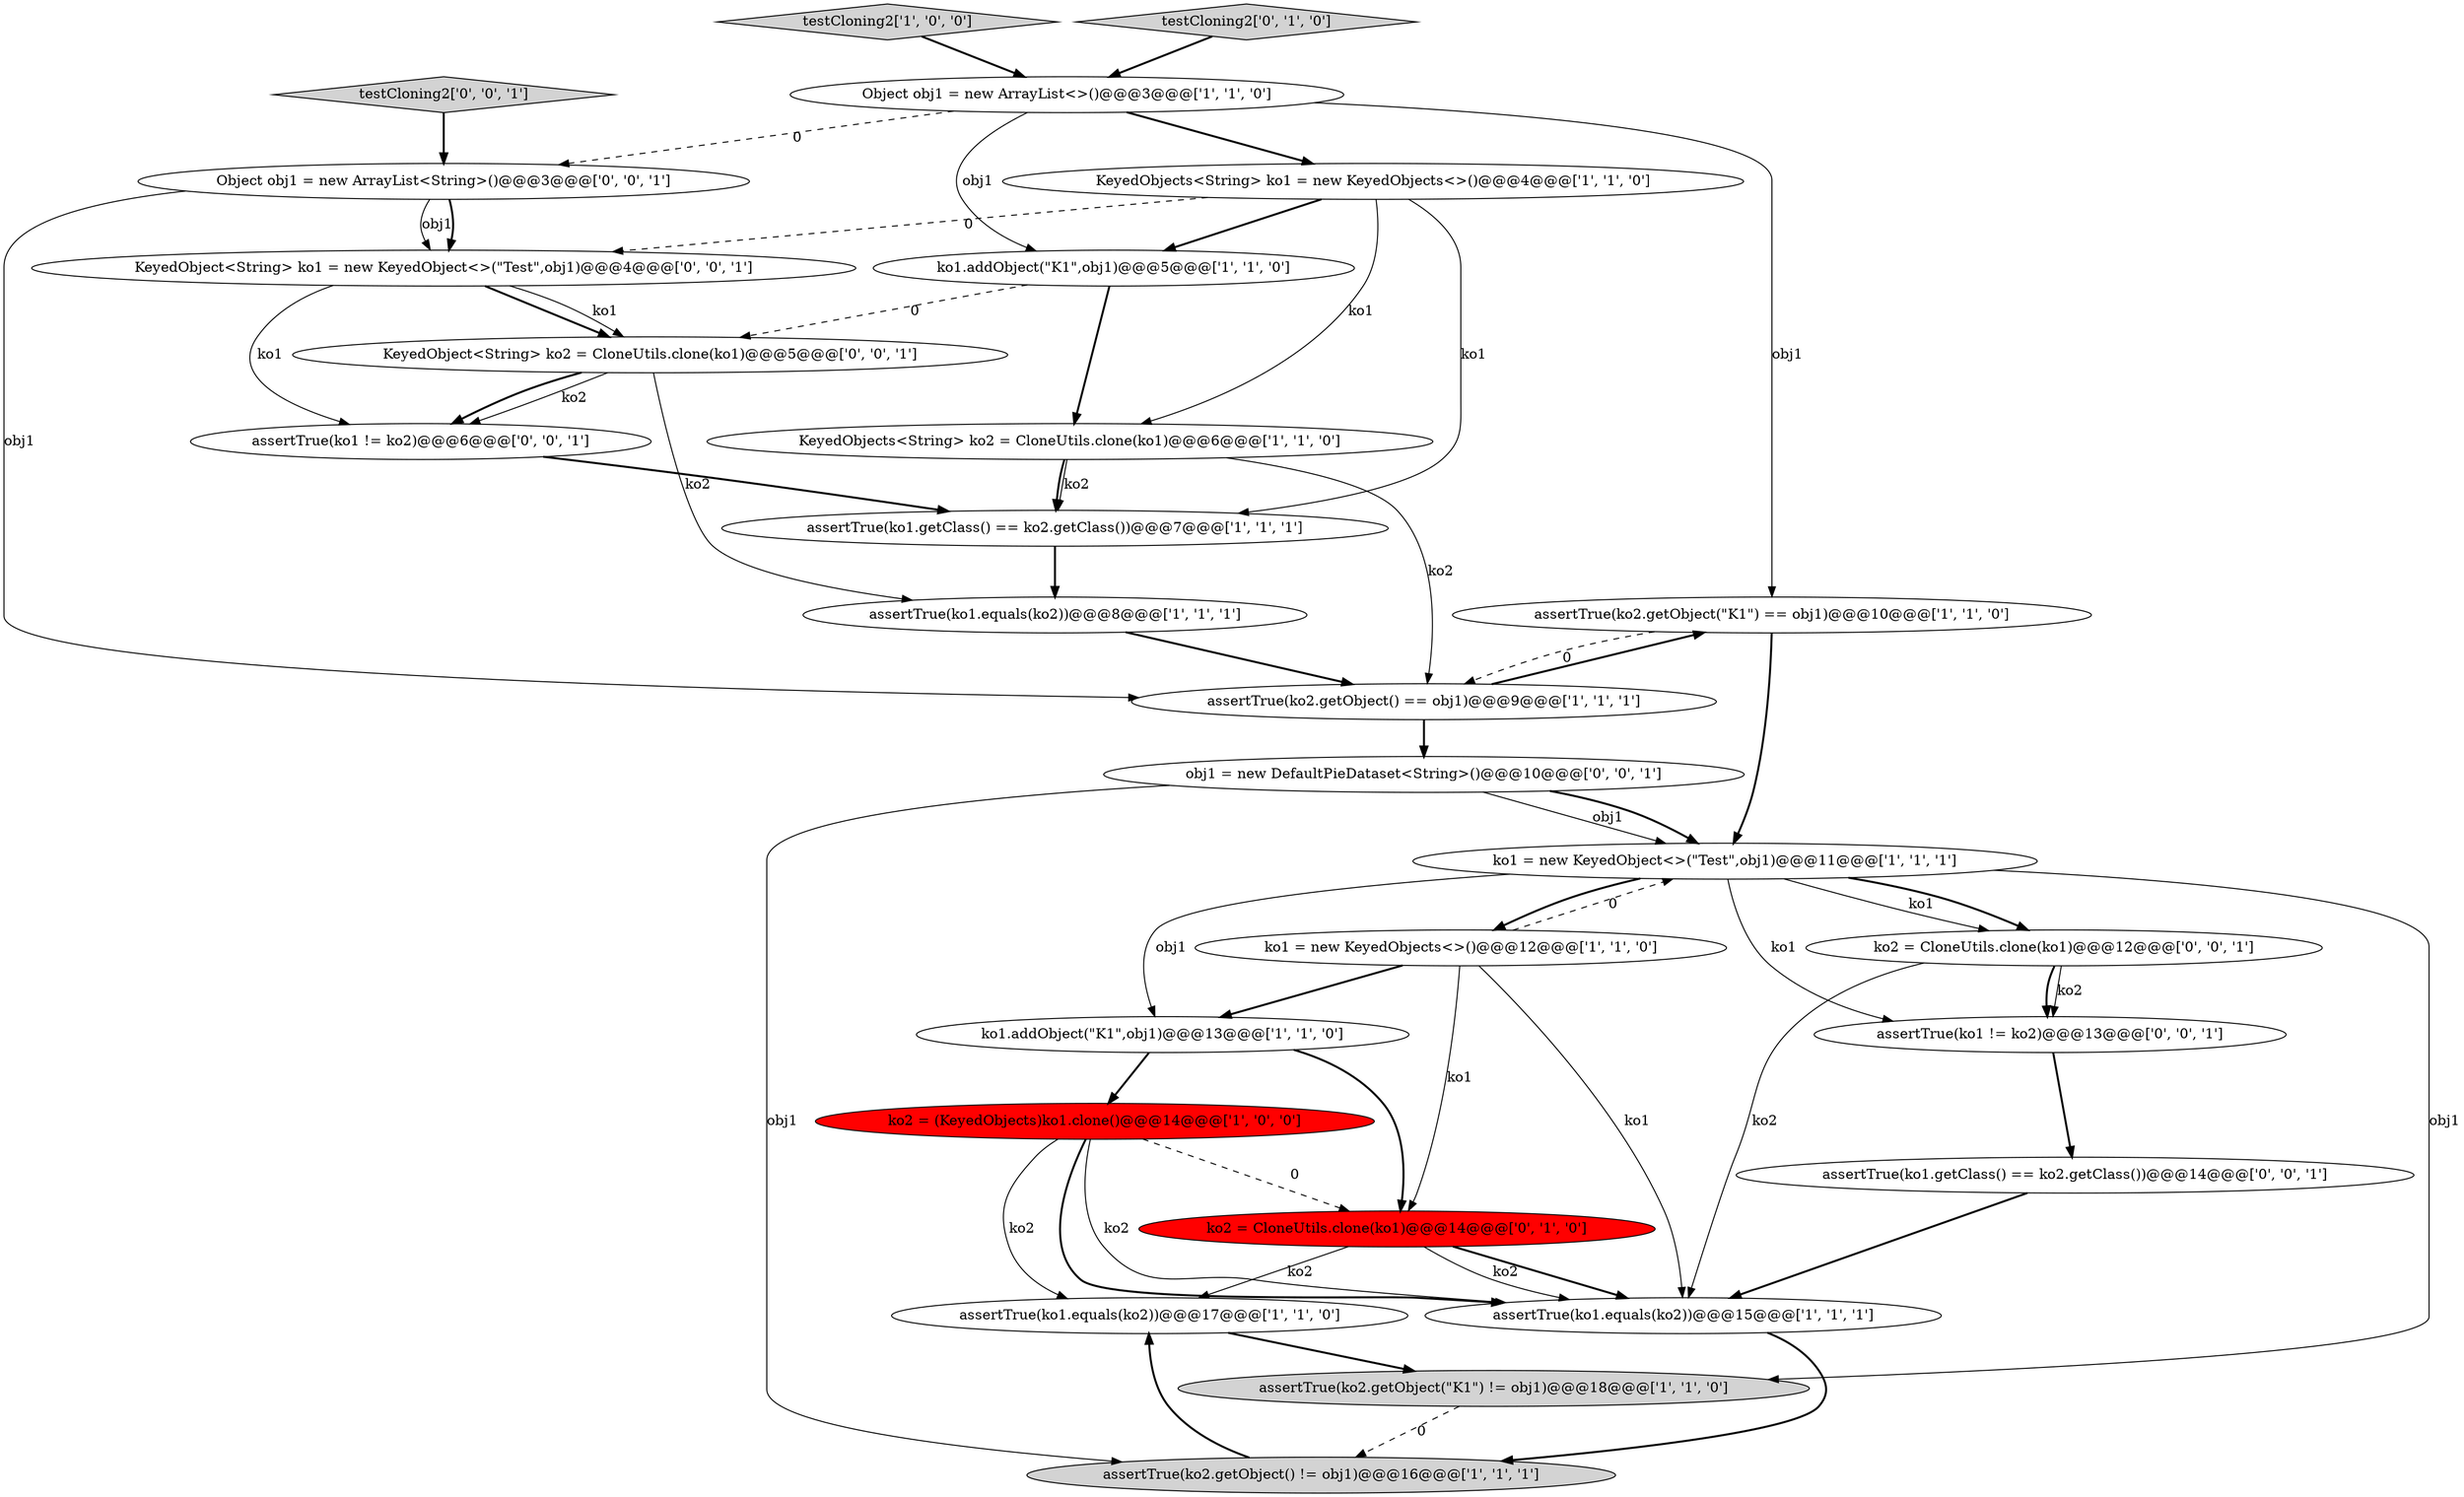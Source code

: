 digraph {
17 [style = filled, label = "ko2 = CloneUtils.clone(ko1)@@@14@@@['0', '1', '0']", fillcolor = red, shape = ellipse image = "AAA1AAABBB2BBB"];
1 [style = filled, label = "assertTrue(ko1.equals(ko2))@@@8@@@['1', '1', '1']", fillcolor = white, shape = ellipse image = "AAA0AAABBB1BBB"];
8 [style = filled, label = "ko1 = new KeyedObjects<>()@@@12@@@['1', '1', '0']", fillcolor = white, shape = ellipse image = "AAA0AAABBB1BBB"];
9 [style = filled, label = "assertTrue(ko2.getObject(\"K1\") != obj1)@@@18@@@['1', '1', '0']", fillcolor = lightgray, shape = ellipse image = "AAA0AAABBB1BBB"];
10 [style = filled, label = "ko1 = new KeyedObject<>(\"Test\",obj1)@@@11@@@['1', '1', '1']", fillcolor = white, shape = ellipse image = "AAA0AAABBB1BBB"];
22 [style = filled, label = "assertTrue(ko1.getClass() == ko2.getClass())@@@14@@@['0', '0', '1']", fillcolor = white, shape = ellipse image = "AAA0AAABBB3BBB"];
23 [style = filled, label = "obj1 = new DefaultPieDataset<String>()@@@10@@@['0', '0', '1']", fillcolor = white, shape = ellipse image = "AAA0AAABBB3BBB"];
7 [style = filled, label = "assertTrue(ko1.getClass() == ko2.getClass())@@@7@@@['1', '1', '1']", fillcolor = white, shape = ellipse image = "AAA0AAABBB1BBB"];
19 [style = filled, label = "assertTrue(ko1 != ko2)@@@6@@@['0', '0', '1']", fillcolor = white, shape = ellipse image = "AAA0AAABBB3BBB"];
2 [style = filled, label = "ko2 = (KeyedObjects)ko1.clone()@@@14@@@['1', '0', '0']", fillcolor = red, shape = ellipse image = "AAA1AAABBB1BBB"];
13 [style = filled, label = "KeyedObjects<String> ko1 = new KeyedObjects<>()@@@4@@@['1', '1', '0']", fillcolor = white, shape = ellipse image = "AAA0AAABBB1BBB"];
6 [style = filled, label = "Object obj1 = new ArrayList<>()@@@3@@@['1', '1', '0']", fillcolor = white, shape = ellipse image = "AAA0AAABBB1BBB"];
26 [style = filled, label = "ko2 = CloneUtils.clone(ko1)@@@12@@@['0', '0', '1']", fillcolor = white, shape = ellipse image = "AAA0AAABBB3BBB"];
14 [style = filled, label = "testCloning2['1', '0', '0']", fillcolor = lightgray, shape = diamond image = "AAA0AAABBB1BBB"];
11 [style = filled, label = "ko1.addObject(\"K1\",obj1)@@@13@@@['1', '1', '0']", fillcolor = white, shape = ellipse image = "AAA0AAABBB1BBB"];
15 [style = filled, label = "assertTrue(ko2.getObject(\"K1\") == obj1)@@@10@@@['1', '1', '0']", fillcolor = white, shape = ellipse image = "AAA0AAABBB1BBB"];
27 [style = filled, label = "assertTrue(ko1 != ko2)@@@13@@@['0', '0', '1']", fillcolor = white, shape = ellipse image = "AAA0AAABBB3BBB"];
5 [style = filled, label = "assertTrue(ko2.getObject() == obj1)@@@9@@@['1', '1', '1']", fillcolor = white, shape = ellipse image = "AAA0AAABBB1BBB"];
24 [style = filled, label = "KeyedObject<String> ko1 = new KeyedObject<>(\"Test\",obj1)@@@4@@@['0', '0', '1']", fillcolor = white, shape = ellipse image = "AAA0AAABBB3BBB"];
25 [style = filled, label = "testCloning2['0', '0', '1']", fillcolor = lightgray, shape = diamond image = "AAA0AAABBB3BBB"];
3 [style = filled, label = "ko1.addObject(\"K1\",obj1)@@@5@@@['1', '1', '0']", fillcolor = white, shape = ellipse image = "AAA0AAABBB1BBB"];
18 [style = filled, label = "testCloning2['0', '1', '0']", fillcolor = lightgray, shape = diamond image = "AAA0AAABBB2BBB"];
4 [style = filled, label = "assertTrue(ko1.equals(ko2))@@@17@@@['1', '1', '0']", fillcolor = white, shape = ellipse image = "AAA0AAABBB1BBB"];
16 [style = filled, label = "KeyedObjects<String> ko2 = CloneUtils.clone(ko1)@@@6@@@['1', '1', '0']", fillcolor = white, shape = ellipse image = "AAA0AAABBB1BBB"];
12 [style = filled, label = "assertTrue(ko2.getObject() != obj1)@@@16@@@['1', '1', '1']", fillcolor = lightgray, shape = ellipse image = "AAA0AAABBB1BBB"];
21 [style = filled, label = "KeyedObject<String> ko2 = CloneUtils.clone(ko1)@@@5@@@['0', '0', '1']", fillcolor = white, shape = ellipse image = "AAA0AAABBB3BBB"];
20 [style = filled, label = "Object obj1 = new ArrayList<String>()@@@3@@@['0', '0', '1']", fillcolor = white, shape = ellipse image = "AAA0AAABBB3BBB"];
0 [style = filled, label = "assertTrue(ko1.equals(ko2))@@@15@@@['1', '1', '1']", fillcolor = white, shape = ellipse image = "AAA0AAABBB1BBB"];
1->5 [style = bold, label=""];
16->7 [style = solid, label="ko2"];
4->9 [style = bold, label=""];
21->1 [style = solid, label="ko2"];
15->10 [style = bold, label=""];
7->1 [style = bold, label=""];
6->15 [style = solid, label="obj1"];
20->5 [style = solid, label="obj1"];
8->10 [style = dashed, label="0"];
2->4 [style = solid, label="ko2"];
21->19 [style = bold, label=""];
5->23 [style = bold, label=""];
3->21 [style = dashed, label="0"];
6->3 [style = solid, label="obj1"];
13->7 [style = solid, label="ko1"];
16->5 [style = solid, label="ko2"];
6->20 [style = dashed, label="0"];
0->12 [style = bold, label=""];
8->17 [style = solid, label="ko1"];
16->7 [style = bold, label=""];
8->0 [style = solid, label="ko1"];
5->15 [style = bold, label=""];
10->26 [style = bold, label=""];
3->16 [style = bold, label=""];
2->17 [style = dashed, label="0"];
27->22 [style = bold, label=""];
15->5 [style = dashed, label="0"];
11->2 [style = bold, label=""];
10->27 [style = solid, label="ko1"];
21->19 [style = solid, label="ko2"];
13->16 [style = solid, label="ko1"];
20->24 [style = solid, label="obj1"];
26->27 [style = bold, label=""];
25->20 [style = bold, label=""];
26->0 [style = solid, label="ko2"];
2->0 [style = bold, label=""];
13->24 [style = dashed, label="0"];
17->0 [style = bold, label=""];
22->0 [style = bold, label=""];
13->3 [style = bold, label=""];
10->8 [style = bold, label=""];
12->4 [style = bold, label=""];
18->6 [style = bold, label=""];
24->21 [style = bold, label=""];
10->9 [style = solid, label="obj1"];
10->11 [style = solid, label="obj1"];
6->13 [style = bold, label=""];
23->10 [style = solid, label="obj1"];
24->19 [style = solid, label="ko1"];
10->26 [style = solid, label="ko1"];
23->10 [style = bold, label=""];
26->27 [style = solid, label="ko2"];
11->17 [style = bold, label=""];
9->12 [style = dashed, label="0"];
20->24 [style = bold, label=""];
24->21 [style = solid, label="ko1"];
8->11 [style = bold, label=""];
19->7 [style = bold, label=""];
17->4 [style = solid, label="ko2"];
14->6 [style = bold, label=""];
17->0 [style = solid, label="ko2"];
23->12 [style = solid, label="obj1"];
2->0 [style = solid, label="ko2"];
}
